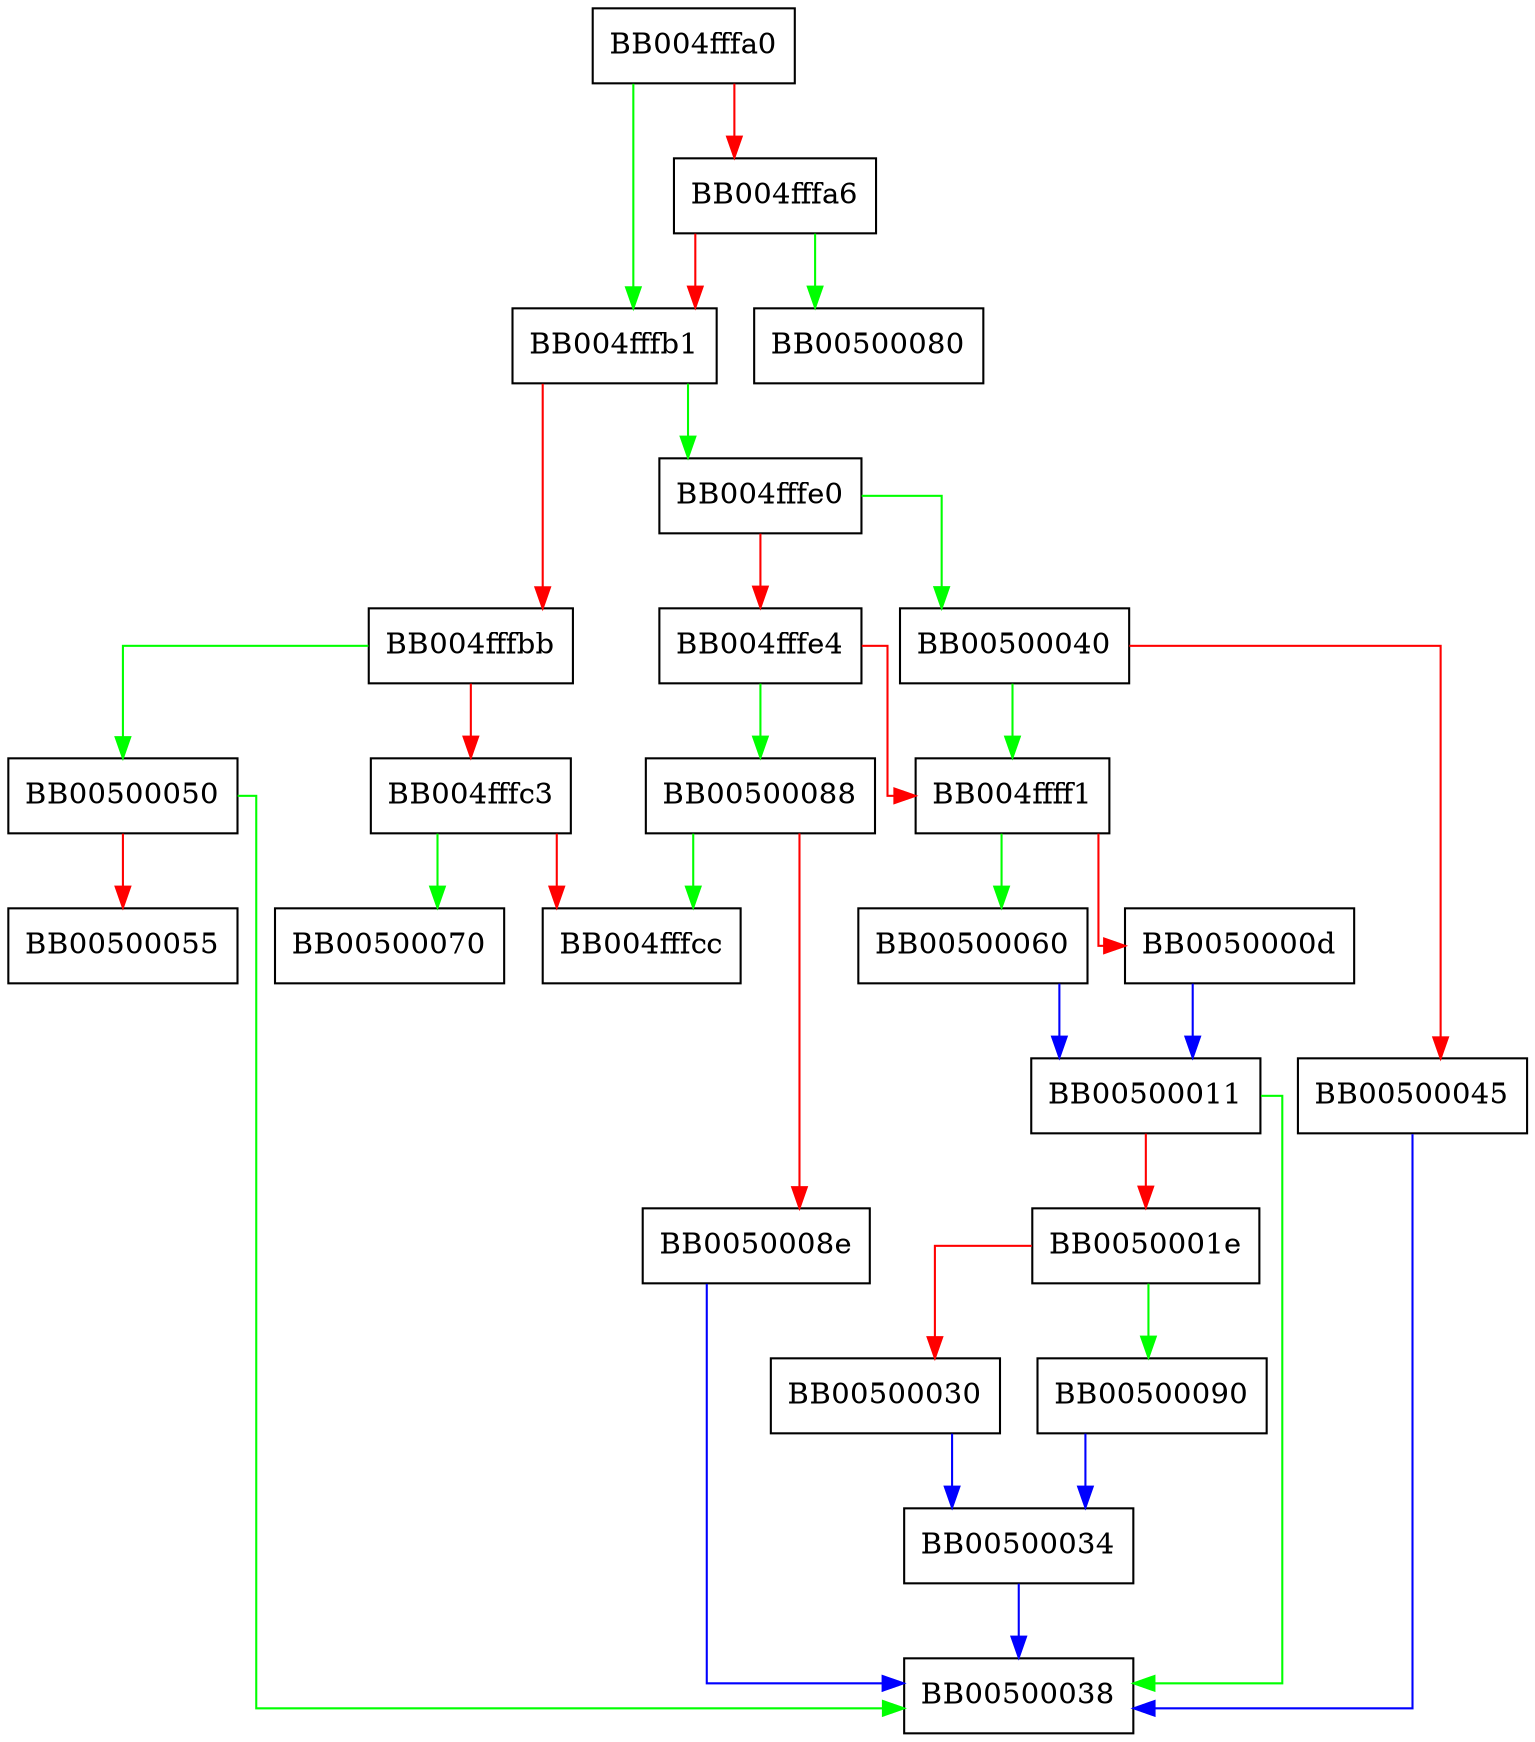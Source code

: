 digraph ossl_quic_rxfc_on_rx_stream_frame {
  node [shape="box"];
  graph [splines=ortho];
  BB004fffa0 -> BB004fffb1 [color="green"];
  BB004fffa0 -> BB004fffa6 [color="red"];
  BB004fffa6 -> BB00500080 [color="green"];
  BB004fffa6 -> BB004fffb1 [color="red"];
  BB004fffb1 -> BB004fffe0 [color="green"];
  BB004fffb1 -> BB004fffbb [color="red"];
  BB004fffbb -> BB00500050 [color="green"];
  BB004fffbb -> BB004fffc3 [color="red"];
  BB004fffc3 -> BB00500070 [color="green"];
  BB004fffc3 -> BB004fffcc [color="red"];
  BB004fffe0 -> BB00500040 [color="green"];
  BB004fffe0 -> BB004fffe4 [color="red"];
  BB004fffe4 -> BB00500088 [color="green"];
  BB004fffe4 -> BB004ffff1 [color="red"];
  BB004ffff1 -> BB00500060 [color="green"];
  BB004ffff1 -> BB0050000d [color="red"];
  BB0050000d -> BB00500011 [color="blue"];
  BB00500011 -> BB00500038 [color="green"];
  BB00500011 -> BB0050001e [color="red"];
  BB0050001e -> BB00500090 [color="green"];
  BB0050001e -> BB00500030 [color="red"];
  BB00500030 -> BB00500034 [color="blue"];
  BB00500034 -> BB00500038 [color="blue"];
  BB00500040 -> BB004ffff1 [color="green"];
  BB00500040 -> BB00500045 [color="red"];
  BB00500045 -> BB00500038 [color="blue"];
  BB00500050 -> BB00500038 [color="green"];
  BB00500050 -> BB00500055 [color="red"];
  BB00500060 -> BB00500011 [color="blue"];
  BB00500088 -> BB004fffcc [color="green"];
  BB00500088 -> BB0050008e [color="red"];
  BB0050008e -> BB00500038 [color="blue"];
  BB00500090 -> BB00500034 [color="blue"];
}